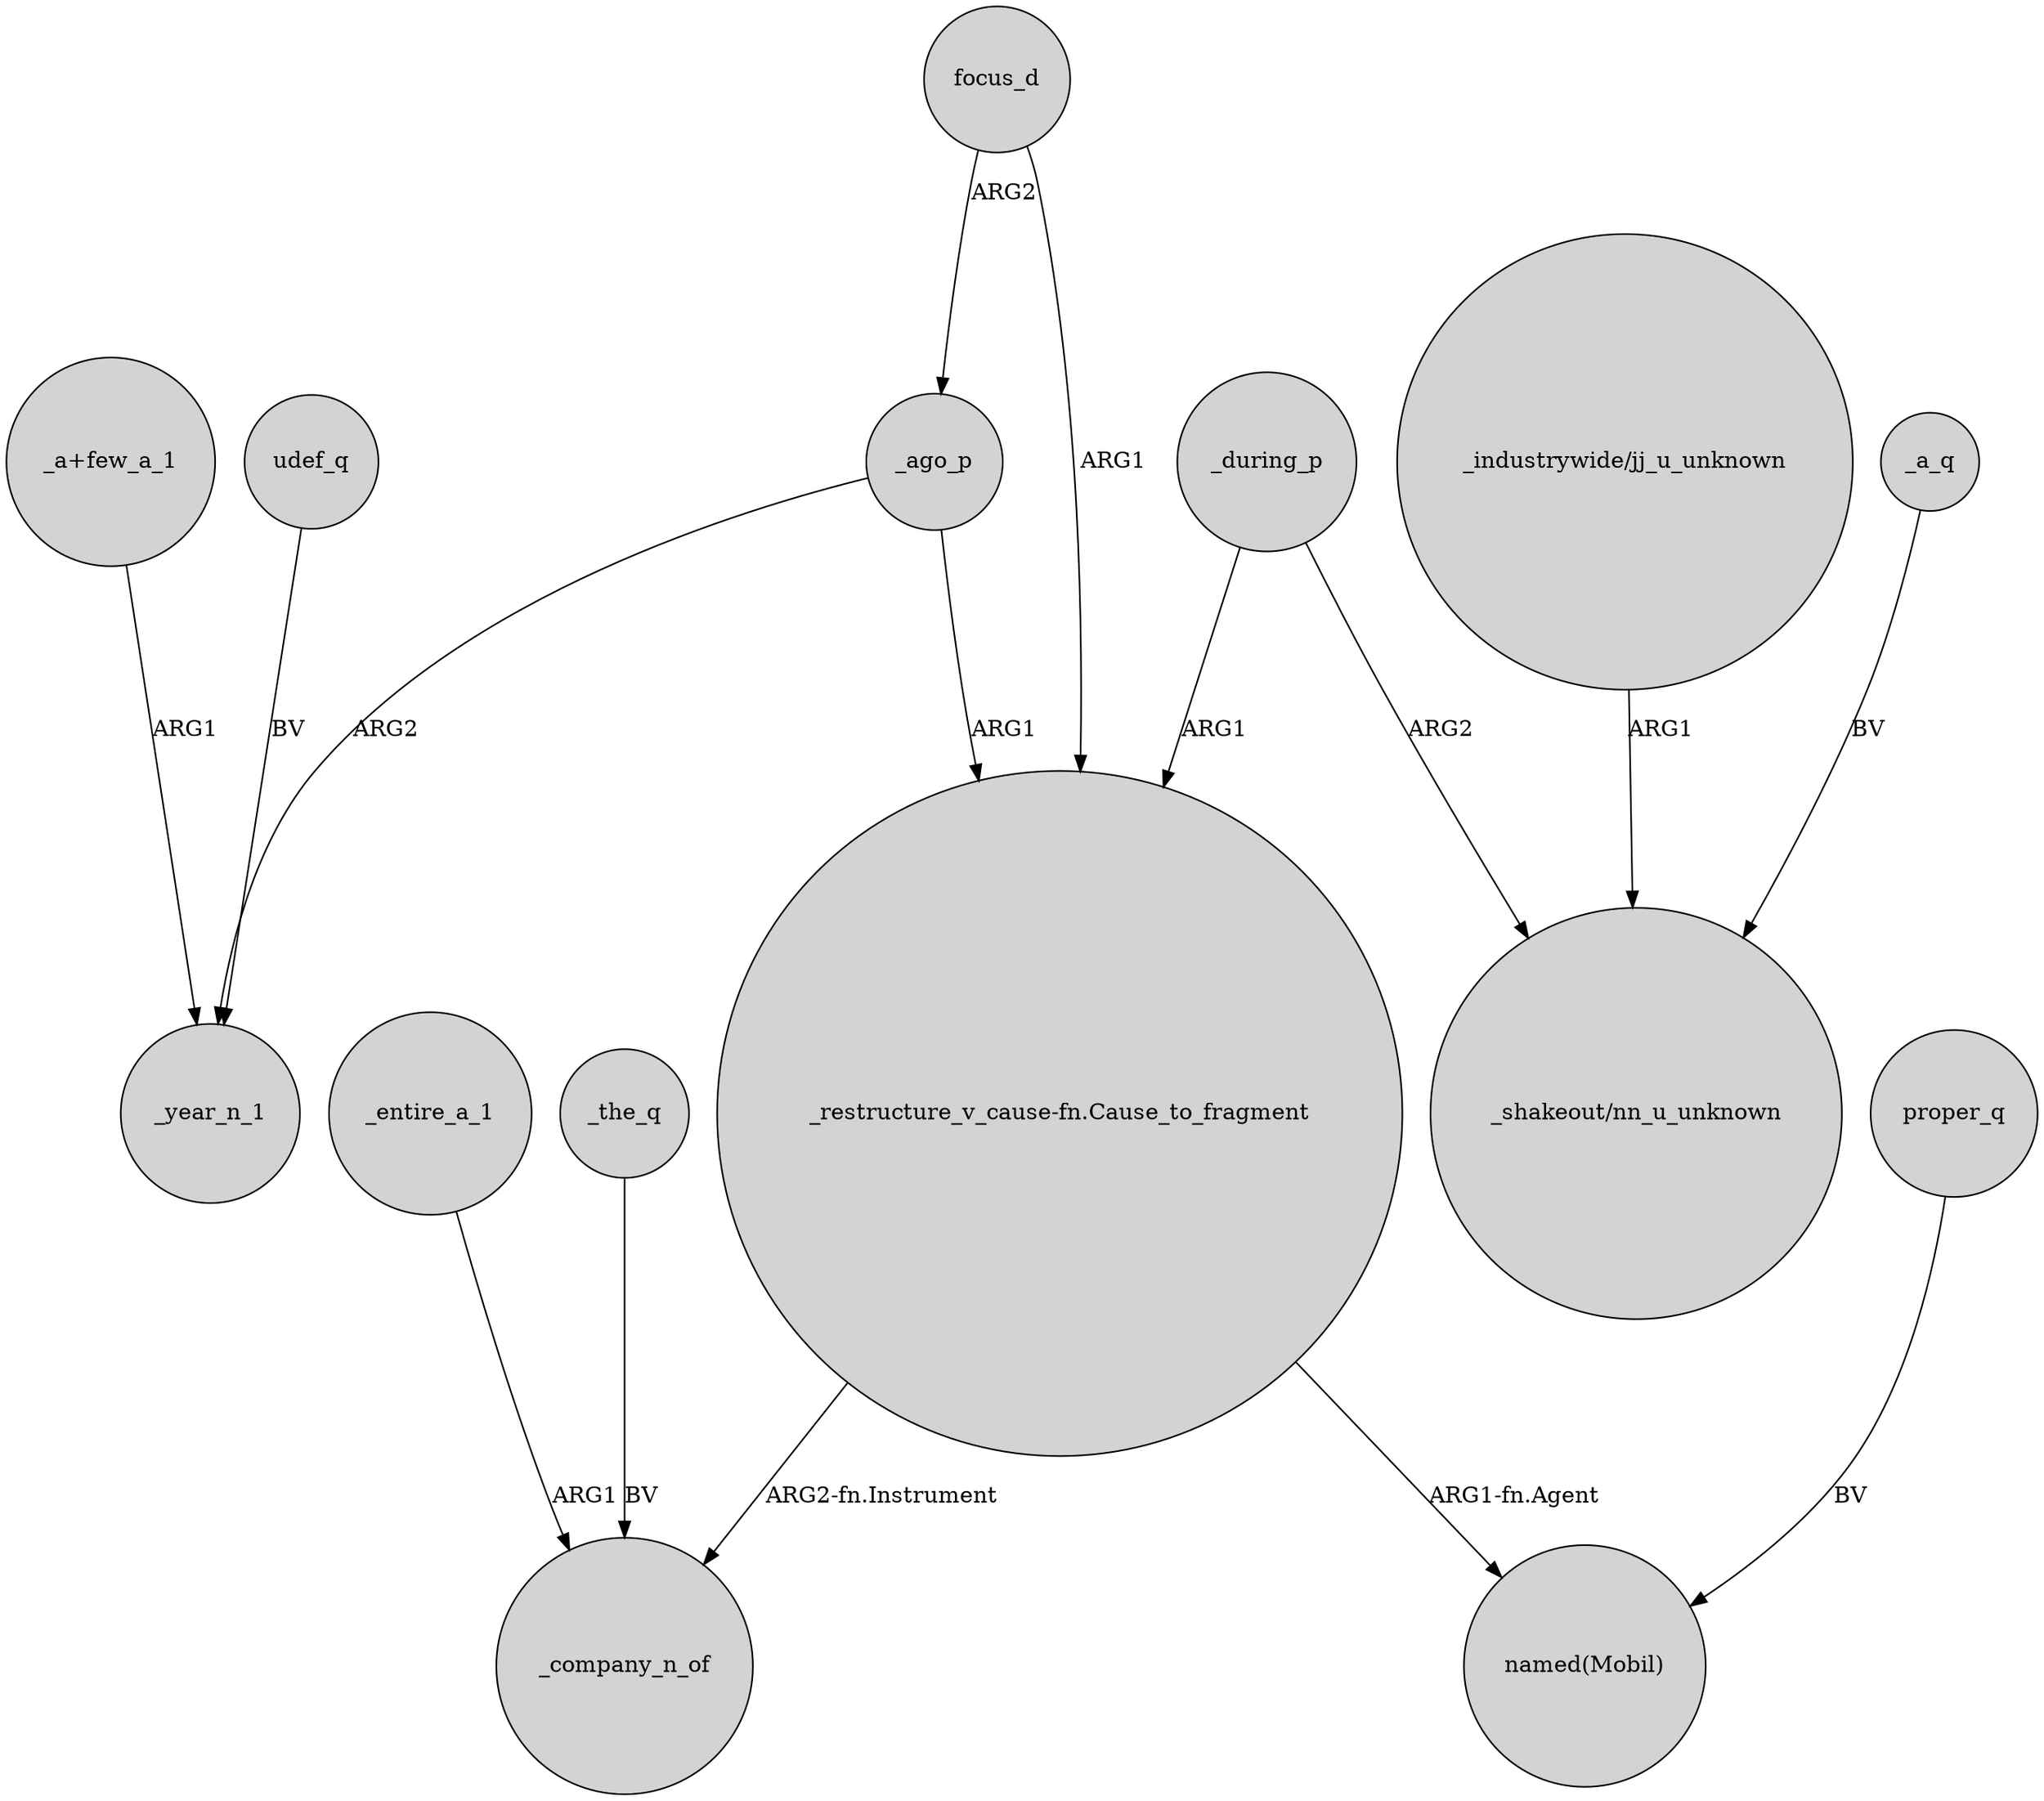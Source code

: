 digraph {
	node [shape=circle style=filled]
	"_a+few_a_1" -> _year_n_1 [label=ARG1]
	udef_q -> _year_n_1 [label=BV]
	_during_p -> "_shakeout/nn_u_unknown" [label=ARG2]
	"_restructure_v_cause-fn.Cause_to_fragment" -> _company_n_of [label="ARG2-fn.Instrument"]
	_entire_a_1 -> _company_n_of [label=ARG1]
	_ago_p -> "_restructure_v_cause-fn.Cause_to_fragment" [label=ARG1]
	"_restructure_v_cause-fn.Cause_to_fragment" -> "named(Mobil)" [label="ARG1-fn.Agent"]
	proper_q -> "named(Mobil)" [label=BV]
	"_industrywide/jj_u_unknown" -> "_shakeout/nn_u_unknown" [label=ARG1]
	focus_d -> "_restructure_v_cause-fn.Cause_to_fragment" [label=ARG1]
	_the_q -> _company_n_of [label=BV]
	focus_d -> _ago_p [label=ARG2]
	_a_q -> "_shakeout/nn_u_unknown" [label=BV]
	_during_p -> "_restructure_v_cause-fn.Cause_to_fragment" [label=ARG1]
	_ago_p -> _year_n_1 [label=ARG2]
}
